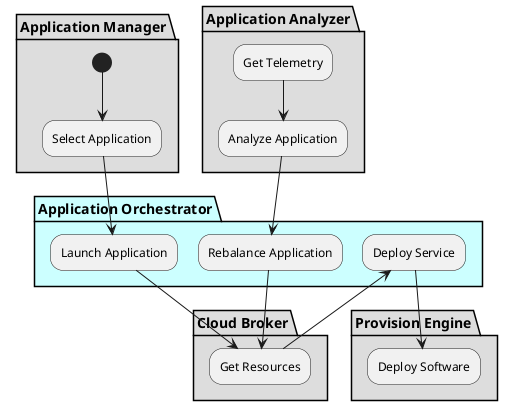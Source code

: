 @startuml

partition "Application Manager" #dddddd {
  (*) --> "Select Application"
}

partition "Application Analyzer" #dddddd {
  "Get Telemetry" --> "Analyze Application"
}

partition "Application Orchestrator" #ccffff {
  "Select Application" --> "Launch Application"
  "Analyze Application" --> "Rebalance Application"
}

partition "Cloud Broker" #dddddd {
  "Launch Application" --> "Get Resources"
  "Rebalance Application" --> "Get Resources"
}

partition "Application Orchestrator" #ccffff {
  "Get Resources" --> "Deploy Service"
}

partition "Provision Engine" #dddddd {
  "Deploy Service" --> "Deploy Software"
}

@enduml

